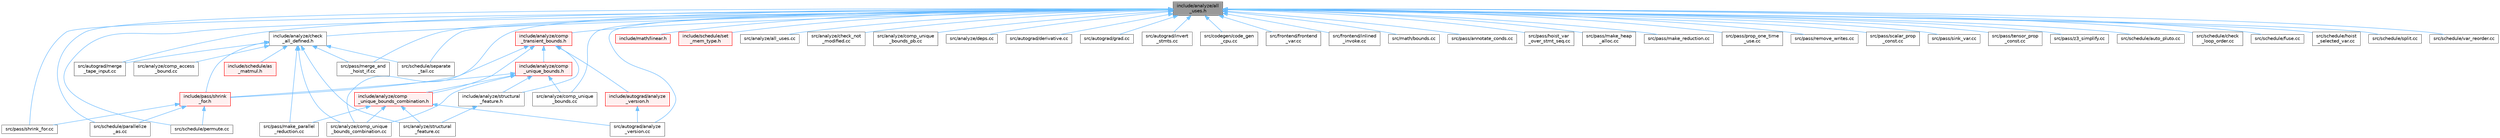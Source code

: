 digraph "include/analyze/all_uses.h"
{
 // LATEX_PDF_SIZE
  bgcolor="transparent";
  edge [fontname=Helvetica,fontsize=10,labelfontname=Helvetica,labelfontsize=10];
  node [fontname=Helvetica,fontsize=10,shape=box,height=0.2,width=0.4];
  Node1 [label="include/analyze/all\l_uses.h",height=0.2,width=0.4,color="gray40", fillcolor="grey60", style="filled", fontcolor="black",tooltip=" "];
  Node1 -> Node2 [dir="back",color="steelblue1",style="solid"];
  Node2 [label="include/analyze/check\l_all_defined.h",height=0.2,width=0.4,color="grey40", fillcolor="white", style="filled",URL="$check__all__defined_8h.html",tooltip=" "];
  Node2 -> Node3 [dir="back",color="steelblue1",style="solid"];
  Node3 [label="include/pass/shrink\l_for.h",height=0.2,width=0.4,color="red", fillcolor="#FFF0F0", style="filled",URL="$shrink__for_8h.html",tooltip=" "];
  Node3 -> Node6 [dir="back",color="steelblue1",style="solid"];
  Node6 [label="src/pass/shrink_for.cc",height=0.2,width=0.4,color="grey40", fillcolor="white", style="filled",URL="$shrink__for_8cc.html",tooltip=" "];
  Node3 -> Node7 [dir="back",color="steelblue1",style="solid"];
  Node7 [label="src/schedule/parallelize\l_as.cc",height=0.2,width=0.4,color="grey40", fillcolor="white", style="filled",URL="$parallelize__as_8cc.html",tooltip=" "];
  Node3 -> Node8 [dir="back",color="steelblue1",style="solid"];
  Node8 [label="src/schedule/permute.cc",height=0.2,width=0.4,color="grey40", fillcolor="white", style="filled",URL="$permute_8cc.html",tooltip=" "];
  Node2 -> Node10 [dir="back",color="steelblue1",style="solid"];
  Node10 [label="include/schedule/as\l_matmul.h",height=0.2,width=0.4,color="red", fillcolor="#FFF0F0", style="filled",URL="$as__matmul_8h.html",tooltip=" "];
  Node2 -> Node44 [dir="back",color="steelblue1",style="solid"];
  Node44 [label="src/analyze/comp_access\l_bound.cc",height=0.2,width=0.4,color="grey40", fillcolor="white", style="filled",URL="$comp__access__bound_8cc.html",tooltip=" "];
  Node2 -> Node45 [dir="back",color="steelblue1",style="solid"];
  Node45 [label="src/analyze/comp_unique\l_bounds_combination.cc",height=0.2,width=0.4,color="grey40", fillcolor="white", style="filled",URL="$comp__unique__bounds__combination_8cc.html",tooltip=" "];
  Node2 -> Node46 [dir="back",color="steelblue1",style="solid"];
  Node46 [label="src/analyze/structural\l_feature.cc",height=0.2,width=0.4,color="grey40", fillcolor="white", style="filled",URL="$structural__feature_8cc.html",tooltip=" "];
  Node2 -> Node47 [dir="back",color="steelblue1",style="solid"];
  Node47 [label="src/autograd/merge\l_tape_input.cc",height=0.2,width=0.4,color="grey40", fillcolor="white", style="filled",URL="$merge__tape__input_8cc.html",tooltip=" "];
  Node2 -> Node48 [dir="back",color="steelblue1",style="solid"];
  Node48 [label="src/pass/make_parallel\l_reduction.cc",height=0.2,width=0.4,color="grey40", fillcolor="white", style="filled",URL="$make__parallel__reduction_8cc.html",tooltip=" "];
  Node2 -> Node49 [dir="back",color="steelblue1",style="solid"];
  Node49 [label="src/pass/merge_and\l_hoist_if.cc",height=0.2,width=0.4,color="grey40", fillcolor="white", style="filled",URL="$merge__and__hoist__if_8cc.html",tooltip=" "];
  Node2 -> Node33 [dir="back",color="steelblue1",style="solid"];
  Node33 [label="src/schedule/separate\l_tail.cc",height=0.2,width=0.4,color="grey40", fillcolor="white", style="filled",URL="$separate__tail_8cc.html",tooltip=" "];
  Node1 -> Node50 [dir="back",color="steelblue1",style="solid"];
  Node50 [label="include/analyze/comp\l_transient_bounds.h",height=0.2,width=0.4,color="red", fillcolor="#FFF0F0", style="filled",URL="$comp__transient__bounds_8h.html",tooltip=" "];
  Node50 -> Node51 [dir="back",color="steelblue1",style="solid"];
  Node51 [label="include/analyze/comp\l_unique_bounds.h",height=0.2,width=0.4,color="red", fillcolor="#FFF0F0", style="filled",URL="$comp__unique__bounds_8h.html",tooltip=" "];
  Node51 -> Node57 [dir="back",color="steelblue1",style="solid"];
  Node57 [label="include/analyze/comp\l_unique_bounds_combination.h",height=0.2,width=0.4,color="red", fillcolor="#FFF0F0", style="filled",URL="$comp__unique__bounds__combination_8h.html",tooltip=" "];
  Node57 -> Node45 [dir="back",color="steelblue1",style="solid"];
  Node57 -> Node46 [dir="back",color="steelblue1",style="solid"];
  Node57 -> Node66 [dir="back",color="steelblue1",style="solid"];
  Node66 [label="src/autograd/analyze\l_version.cc",height=0.2,width=0.4,color="grey40", fillcolor="white", style="filled",URL="$analyze__version_8cc.html",tooltip=" "];
  Node57 -> Node48 [dir="back",color="steelblue1",style="solid"];
  Node51 -> Node53 [dir="back",color="steelblue1",style="solid"];
  Node53 [label="include/analyze/structural\l_feature.h",height=0.2,width=0.4,color="grey40", fillcolor="white", style="filled",URL="$structural__feature_8h.html",tooltip=" "];
  Node53 -> Node46 [dir="back",color="steelblue1",style="solid"];
  Node51 -> Node3 [dir="back",color="steelblue1",style="solid"];
  Node51 -> Node73 [dir="back",color="steelblue1",style="solid"];
  Node73 [label="src/analyze/comp_unique\l_bounds.cc",height=0.2,width=0.4,color="grey40", fillcolor="white", style="filled",URL="$comp__unique__bounds_8cc.html",tooltip=" "];
  Node51 -> Node45 [dir="back",color="steelblue1",style="solid"];
  Node50 -> Node57 [dir="back",color="steelblue1",style="solid"];
  Node50 -> Node53 [dir="back",color="steelblue1",style="solid"];
  Node50 -> Node74 [dir="back",color="steelblue1",style="solid"];
  Node74 [label="include/autograd/analyze\l_version.h",height=0.2,width=0.4,color="red", fillcolor="#FFF0F0", style="filled",URL="$analyze__version_8h.html",tooltip=" "];
  Node74 -> Node66 [dir="back",color="steelblue1",style="solid"];
  Node50 -> Node3 [dir="back",color="steelblue1",style="solid"];
  Node1 -> Node77 [dir="back",color="steelblue1",style="solid"];
  Node77 [label="include/math/linear.h",height=0.2,width=0.4,color="red", fillcolor="#FFF0F0", style="filled",URL="$linear_8h.html",tooltip=" "];
  Node1 -> Node84 [dir="back",color="steelblue1",style="solid"];
  Node84 [label="include/schedule/set\l_mem_type.h",height=0.2,width=0.4,color="red", fillcolor="#FFF0F0", style="filled",URL="$set__mem__type_8h.html",tooltip=" "];
  Node1 -> Node85 [dir="back",color="steelblue1",style="solid"];
  Node85 [label="src/analyze/all_uses.cc",height=0.2,width=0.4,color="grey40", fillcolor="white", style="filled",URL="$all__uses_8cc.html",tooltip=" "];
  Node1 -> Node86 [dir="back",color="steelblue1",style="solid"];
  Node86 [label="src/analyze/check_not\l_modified.cc",height=0.2,width=0.4,color="grey40", fillcolor="white", style="filled",URL="$check__not__modified_8cc.html",tooltip=" "];
  Node1 -> Node73 [dir="back",color="steelblue1",style="solid"];
  Node1 -> Node45 [dir="back",color="steelblue1",style="solid"];
  Node1 -> Node70 [dir="back",color="steelblue1",style="solid"];
  Node70 [label="src/analyze/comp_unique\l_bounds_pb.cc",height=0.2,width=0.4,color="grey40", fillcolor="white", style="filled",URL="$comp__unique__bounds__pb_8cc.html",tooltip=" "];
  Node1 -> Node87 [dir="back",color="steelblue1",style="solid"];
  Node87 [label="src/analyze/deps.cc",height=0.2,width=0.4,color="grey40", fillcolor="white", style="filled",URL="$deps_8cc.html",tooltip=" "];
  Node1 -> Node66 [dir="back",color="steelblue1",style="solid"];
  Node1 -> Node88 [dir="back",color="steelblue1",style="solid"];
  Node88 [label="src/autograd/derivative.cc",height=0.2,width=0.4,color="grey40", fillcolor="white", style="filled",URL="$derivative_8cc.html",tooltip=" "];
  Node1 -> Node59 [dir="back",color="steelblue1",style="solid"];
  Node59 [label="src/autograd/grad.cc",height=0.2,width=0.4,color="grey40", fillcolor="white", style="filled",URL="$grad_8cc.html",tooltip=" "];
  Node1 -> Node89 [dir="back",color="steelblue1",style="solid"];
  Node89 [label="src/autograd/invert\l_stmts.cc",height=0.2,width=0.4,color="grey40", fillcolor="white", style="filled",URL="$invert__stmts_8cc.html",tooltip=" "];
  Node1 -> Node47 [dir="back",color="steelblue1",style="solid"];
  Node1 -> Node60 [dir="back",color="steelblue1",style="solid"];
  Node60 [label="src/codegen/code_gen\l_cpu.cc",height=0.2,width=0.4,color="grey40", fillcolor="white", style="filled",URL="$code__gen__cpu_8cc.html",tooltip=" "];
  Node1 -> Node90 [dir="back",color="steelblue1",style="solid"];
  Node90 [label="src/frontend/frontend\l_var.cc",height=0.2,width=0.4,color="grey40", fillcolor="white", style="filled",URL="$frontend__var_8cc.html",tooltip=" "];
  Node1 -> Node91 [dir="back",color="steelblue1",style="solid"];
  Node91 [label="src/frontend/inlined\l_invoke.cc",height=0.2,width=0.4,color="grey40", fillcolor="white", style="filled",URL="$inlined__invoke_8cc.html",tooltip=" "];
  Node1 -> Node83 [dir="back",color="steelblue1",style="solid"];
  Node83 [label="src/math/bounds.cc",height=0.2,width=0.4,color="grey40", fillcolor="white", style="filled",URL="$bounds_8cc.html",tooltip=" "];
  Node1 -> Node92 [dir="back",color="steelblue1",style="solid"];
  Node92 [label="src/pass/annotate_conds.cc",height=0.2,width=0.4,color="grey40", fillcolor="white", style="filled",URL="$annotate__conds_8cc.html",tooltip=" "];
  Node1 -> Node93 [dir="back",color="steelblue1",style="solid"];
  Node93 [label="src/pass/hoist_var\l_over_stmt_seq.cc",height=0.2,width=0.4,color="grey40", fillcolor="white", style="filled",URL="$hoist__var__over__stmt__seq_8cc.html",tooltip=" "];
  Node1 -> Node94 [dir="back",color="steelblue1",style="solid"];
  Node94 [label="src/pass/make_heap\l_alloc.cc",height=0.2,width=0.4,color="grey40", fillcolor="white", style="filled",URL="$make__heap__alloc_8cc.html",tooltip=" "];
  Node1 -> Node95 [dir="back",color="steelblue1",style="solid"];
  Node95 [label="src/pass/make_reduction.cc",height=0.2,width=0.4,color="grey40", fillcolor="white", style="filled",URL="$make__reduction_8cc.html",tooltip=" "];
  Node1 -> Node49 [dir="back",color="steelblue1",style="solid"];
  Node1 -> Node96 [dir="back",color="steelblue1",style="solid"];
  Node96 [label="src/pass/prop_one_time\l_use.cc",height=0.2,width=0.4,color="grey40", fillcolor="white", style="filled",URL="$prop__one__time__use_8cc.html",tooltip=" "];
  Node1 -> Node97 [dir="back",color="steelblue1",style="solid"];
  Node97 [label="src/pass/remove_writes.cc",height=0.2,width=0.4,color="grey40", fillcolor="white", style="filled",URL="$remove__writes_8cc.html",tooltip=" "];
  Node1 -> Node98 [dir="back",color="steelblue1",style="solid"];
  Node98 [label="src/pass/scalar_prop\l_const.cc",height=0.2,width=0.4,color="grey40", fillcolor="white", style="filled",URL="$scalar__prop__const_8cc.html",tooltip=" "];
  Node1 -> Node6 [dir="back",color="steelblue1",style="solid"];
  Node1 -> Node99 [dir="back",color="steelblue1",style="solid"];
  Node99 [label="src/pass/sink_var.cc",height=0.2,width=0.4,color="grey40", fillcolor="white", style="filled",URL="$sink__var_8cc.html",tooltip=" "];
  Node1 -> Node100 [dir="back",color="steelblue1",style="solid"];
  Node100 [label="src/pass/tensor_prop\l_const.cc",height=0.2,width=0.4,color="grey40", fillcolor="white", style="filled",URL="$tensor__prop__const_8cc.html",tooltip=" "];
  Node1 -> Node65 [dir="back",color="steelblue1",style="solid"];
  Node65 [label="src/pass/z3_simplify.cc",height=0.2,width=0.4,color="grey40", fillcolor="white", style="filled",URL="$z3__simplify_8cc.html",tooltip=" "];
  Node1 -> Node18 [dir="back",color="steelblue1",style="solid"];
  Node18 [label="src/schedule/auto_pluto.cc",height=0.2,width=0.4,color="grey40", fillcolor="white", style="filled",URL="$auto__pluto_8cc.html",tooltip=" "];
  Node1 -> Node101 [dir="back",color="steelblue1",style="solid"];
  Node101 [label="src/schedule/check\l_loop_order.cc",height=0.2,width=0.4,color="grey40", fillcolor="white", style="filled",URL="$check__loop__order_8cc.html",tooltip=" "];
  Node1 -> Node27 [dir="back",color="steelblue1",style="solid"];
  Node27 [label="src/schedule/fuse.cc",height=0.2,width=0.4,color="grey40", fillcolor="white", style="filled",URL="$fuse_8cc.html",tooltip=" "];
  Node1 -> Node102 [dir="back",color="steelblue1",style="solid"];
  Node102 [label="src/schedule/hoist\l_selected_var.cc",height=0.2,width=0.4,color="grey40", fillcolor="white", style="filled",URL="$hoist__selected__var_8cc.html",tooltip=" "];
  Node1 -> Node7 [dir="back",color="steelblue1",style="solid"];
  Node1 -> Node8 [dir="back",color="steelblue1",style="solid"];
  Node1 -> Node33 [dir="back",color="steelblue1",style="solid"];
  Node1 -> Node35 [dir="back",color="steelblue1",style="solid"];
  Node35 [label="src/schedule/split.cc",height=0.2,width=0.4,color="grey40", fillcolor="white", style="filled",URL="$split_8cc.html",tooltip=" "];
  Node1 -> Node39 [dir="back",color="steelblue1",style="solid"];
  Node39 [label="src/schedule/var_reorder.cc",height=0.2,width=0.4,color="grey40", fillcolor="white", style="filled",URL="$var__reorder_8cc.html",tooltip=" "];
}
